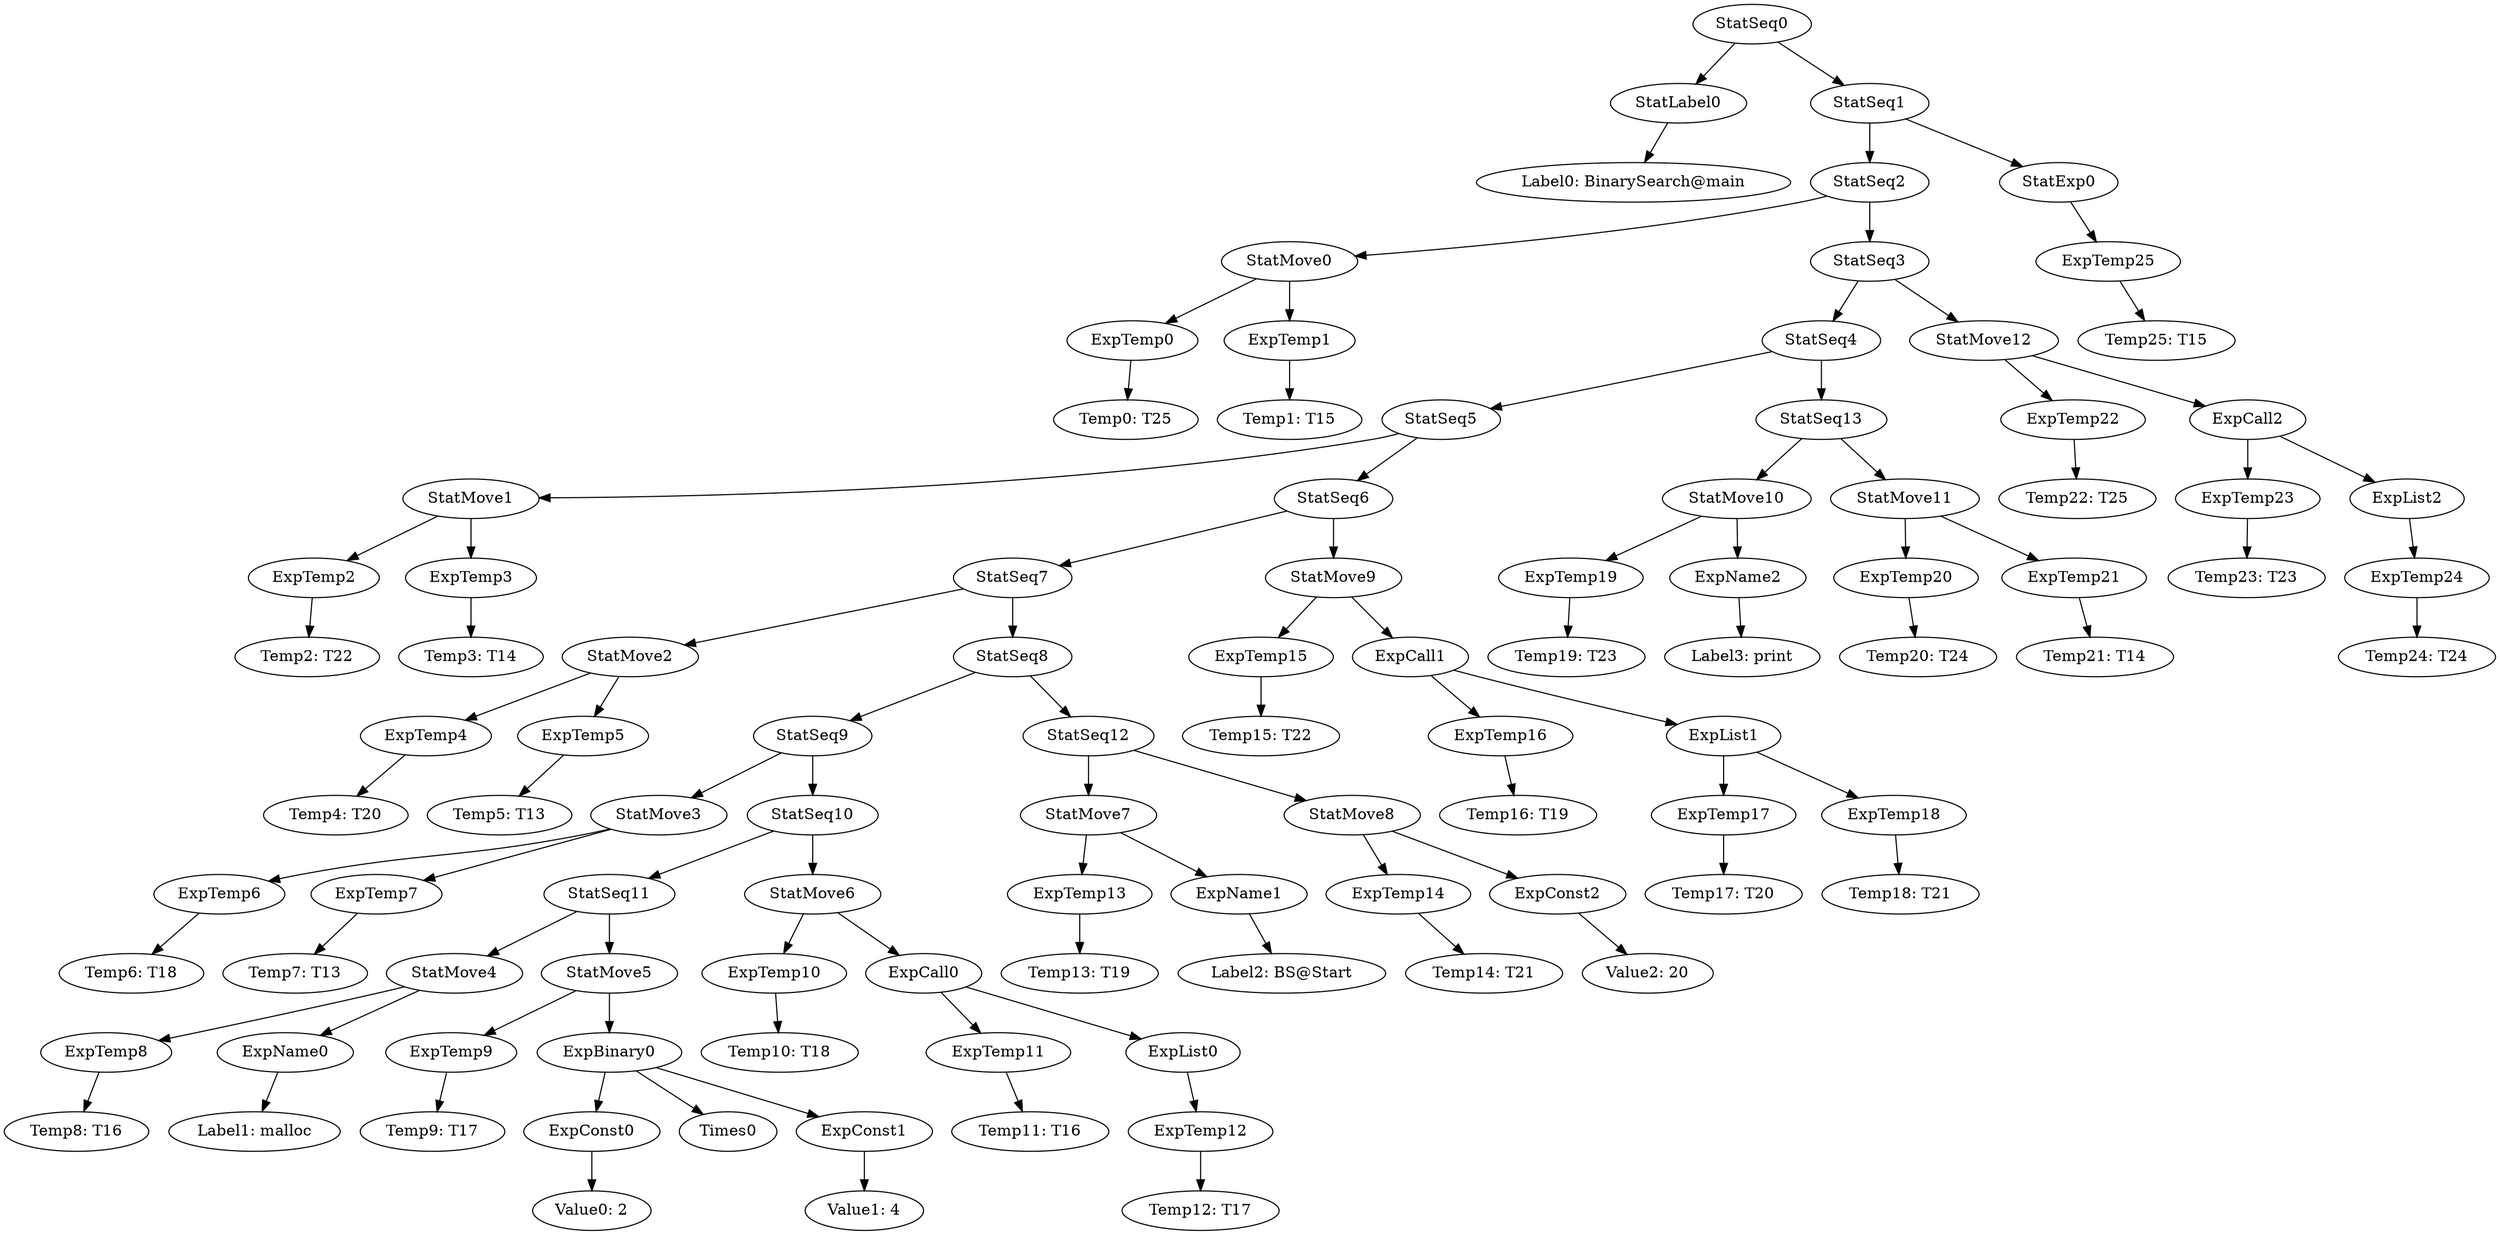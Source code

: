 digraph {
	ordering = out;
	ExpTemp25 -> "Temp25: T15";
	StatSeq1 -> StatSeq2;
	StatSeq1 -> StatExp0;
	ExpList2 -> ExpTemp24;
	ExpTemp24 -> "Temp24: T24";
	StatSeq3 -> StatSeq4;
	StatSeq3 -> StatMove12;
	StatMove11 -> ExpTemp20;
	StatMove11 -> ExpTemp21;
	ExpTemp20 -> "Temp20: T24";
	ExpCall2 -> ExpTemp23;
	ExpCall2 -> ExpList2;
	StatMove10 -> ExpTemp19;
	StatMove10 -> ExpName2;
	StatSeq4 -> StatSeq5;
	StatSeq4 -> StatSeq13;
	ExpList1 -> ExpTemp17;
	ExpList1 -> ExpTemp18;
	ExpTemp21 -> "Temp21: T14";
	ExpTemp17 -> "Temp17: T20";
	ExpCall1 -> ExpTemp16;
	ExpCall1 -> ExpList1;
	StatMove4 -> ExpTemp8;
	StatMove4 -> ExpName0;
	StatMove7 -> ExpTemp13;
	StatMove7 -> ExpName1;
	ExpTemp18 -> "Temp18: T21";
	ExpTemp8 -> "Temp8: T16";
	StatSeq13 -> StatMove10;
	StatSeq13 -> StatMove11;
	StatMove1 -> ExpTemp2;
	StatMove1 -> ExpTemp3;
	StatSeq5 -> StatMove1;
	StatSeq5 -> StatSeq6;
	ExpName0 -> "Label1: malloc";
	ExpTemp4 -> "Temp4: T20";
	ExpTemp22 -> "Temp22: T25";
	StatMove3 -> ExpTemp6;
	StatMove3 -> ExpTemp7;
	ExpTemp5 -> "Temp5: T13";
	StatExp0 -> ExpTemp25;
	ExpTemp11 -> "Temp11: T16";
	StatSeq0 -> StatLabel0;
	StatSeq0 -> StatSeq1;
	ExpTemp1 -> "Temp1: T15";
	ExpTemp14 -> "Temp14: T21";
	StatSeq11 -> StatMove4;
	StatSeq11 -> StatMove5;
	StatSeq9 -> StatMove3;
	StatSeq9 -> StatSeq10;
	ExpCall0 -> ExpTemp11;
	ExpCall0 -> ExpList0;
	ExpName2 -> "Label3: print";
	StatSeq7 -> StatMove2;
	StatSeq7 -> StatSeq8;
	StatLabel0 -> "Label0: BinarySearch@main";
	ExpTemp7 -> "Temp7: T13";
	ExpTemp0 -> "Temp0: T25";
	ExpTemp19 -> "Temp19: T23";
	StatMove2 -> ExpTemp4;
	StatMove2 -> ExpTemp5;
	ExpTemp2 -> "Temp2: T22";
	ExpTemp10 -> "Temp10: T18";
	ExpTemp3 -> "Temp3: T14";
	StatSeq8 -> StatSeq9;
	StatSeq8 -> StatSeq12;
	StatSeq6 -> StatSeq7;
	StatSeq6 -> StatMove9;
	StatSeq2 -> StatMove0;
	StatSeq2 -> StatSeq3;
	ExpTemp9 -> "Temp9: T17";
	StatMove5 -> ExpTemp9;
	StatMove5 -> ExpBinary0;
	ExpConst1 -> "Value1: 4";
	ExpConst0 -> "Value0: 2";
	ExpTemp23 -> "Temp23: T23";
	ExpBinary0 -> ExpConst0;
	ExpBinary0 -> Times0;
	ExpBinary0 -> ExpConst1;
	ExpTemp12 -> "Temp12: T17";
	StatSeq12 -> StatMove7;
	StatSeq12 -> StatMove8;
	ExpTemp6 -> "Temp6: T18";
	StatMove6 -> ExpTemp10;
	StatMove6 -> ExpCall0;
	ExpList0 -> ExpTemp12;
	ExpTemp13 -> "Temp13: T19";
	ExpTemp16 -> "Temp16: T19";
	StatSeq10 -> StatSeq11;
	StatSeq10 -> StatMove6;
	ExpTemp15 -> "Temp15: T22";
	ExpName1 -> "Label2: BS@Start";
	StatMove0 -> ExpTemp0;
	StatMove0 -> ExpTemp1;
	StatMove8 -> ExpTemp14;
	StatMove8 -> ExpConst2;
	StatMove12 -> ExpTemp22;
	StatMove12 -> ExpCall2;
	ExpConst2 -> "Value2: 20";
	StatMove9 -> ExpTemp15;
	StatMove9 -> ExpCall1;
}

